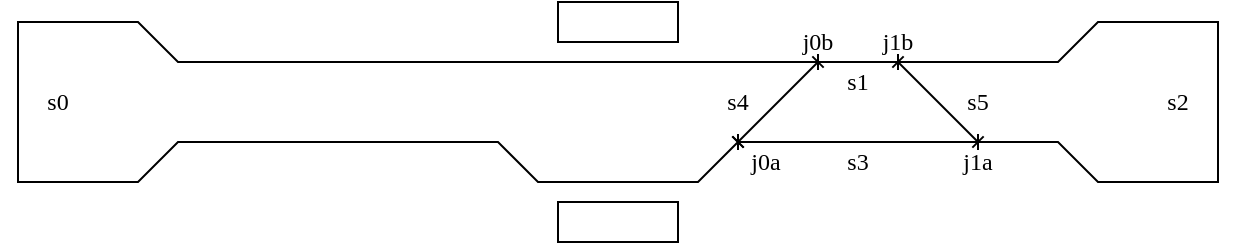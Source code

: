 <mxfile version="20.8.16" type="device" pages="2"><diagram name="v2" id="YnUaao9ZgL63_muq6OQb"><mxGraphModel dx="816" dy="434" grid="1" gridSize="10" guides="1" tooltips="1" connect="1" arrows="1" fold="1" page="1" pageScale="1" pageWidth="827" pageHeight="1169" math="0" shadow="0"><root><mxCell id="0"/><mxCell id="1" parent="0"/><mxCell id="b28ZHeFcu94E5JFnOyzC-1" value="" style="endArrow=baseDash;html=1;rounded=0;startArrow=baseDash;startFill=0;endFill=0;" parent="1" edge="1"><mxGeometry width="50" height="50" relative="1" as="geometry"><mxPoint x="440" y="60" as="sourcePoint"/><mxPoint x="400" y="100" as="targetPoint"/><Array as="points"><mxPoint x="120" y="60"/><mxPoint x="100" y="40"/><mxPoint x="40" y="40"/><mxPoint x="40" y="120"/><mxPoint x="100" y="120"/><mxPoint x="120" y="100"/><mxPoint x="280" y="100"/><mxPoint x="300" y="120"/><mxPoint x="380" y="120"/></Array></mxGeometry></mxCell><mxCell id="b28ZHeFcu94E5JFnOyzC-9" value="" style="endArrow=baseDash;html=1;rounded=0;startArrow=baseDash;startFill=0;endFill=0;" parent="1" edge="1"><mxGeometry width="50" height="50" relative="1" as="geometry"><mxPoint x="400" y="100" as="sourcePoint"/><mxPoint x="520" y="100" as="targetPoint"/></mxGeometry></mxCell><mxCell id="b28ZHeFcu94E5JFnOyzC-10" value="" style="endArrow=baseDash;html=1;rounded=0;startArrow=baseDash;startFill=0;endFill=0;" parent="1" edge="1"><mxGeometry width="50" height="50" relative="1" as="geometry"><mxPoint x="440" y="60" as="sourcePoint"/><mxPoint x="480" y="60" as="targetPoint"/></mxGeometry></mxCell><mxCell id="b28ZHeFcu94E5JFnOyzC-11" value="" style="endArrow=baseDash;html=1;rounded=0;startArrow=baseDash;startFill=0;endFill=0;" parent="1" edge="1"><mxGeometry width="50" height="50" relative="1" as="geometry"><mxPoint x="400" y="100" as="sourcePoint"/><mxPoint x="440" y="60" as="targetPoint"/></mxGeometry></mxCell><mxCell id="b28ZHeFcu94E5JFnOyzC-12" value="" style="endArrow=baseDash;html=1;rounded=0;startArrow=baseDash;startFill=0;endFill=0;" parent="1" edge="1"><mxGeometry width="50" height="50" relative="1" as="geometry"><mxPoint x="520" y="100" as="sourcePoint"/><mxPoint x="480" y="60" as="targetPoint"/></mxGeometry></mxCell><mxCell id="b28ZHeFcu94E5JFnOyzC-14" value="" style="endArrow=baseDash;html=1;rounded=0;startArrow=baseDash;startFill=0;endFill=0;" parent="1" edge="1"><mxGeometry width="50" height="50" relative="1" as="geometry"><mxPoint x="480" y="60" as="sourcePoint"/><mxPoint x="520" y="100" as="targetPoint"/><Array as="points"><mxPoint x="560" y="60"/><mxPoint x="580" y="40"/><mxPoint x="640" y="40"/><mxPoint x="640" y="120"/><mxPoint x="580" y="120"/><mxPoint x="560" y="100"/></Array></mxGeometry></mxCell><mxCell id="b28ZHeFcu94E5JFnOyzC-15" value="" style="rounded=0;whiteSpace=wrap;html=1;" parent="1" vertex="1"><mxGeometry x="310" y="30" width="60" height="20" as="geometry"/></mxCell><mxCell id="zUWISpWSStwopmOI35eP-5" value="j0a" style="text;html=1;strokeColor=none;fillColor=none;align=center;verticalAlign=middle;whiteSpace=wrap;rounded=0;fontFamily=Lucida Console;" parent="1" vertex="1"><mxGeometry x="394" y="100" width="40" height="20" as="geometry"/></mxCell><mxCell id="zUWISpWSStwopmOI35eP-10" value="j0b" style="text;html=1;strokeColor=none;fillColor=none;align=center;verticalAlign=middle;whiteSpace=wrap;rounded=0;fontFamily=Lucida Console;" parent="1" vertex="1"><mxGeometry x="420" y="40" width="40" height="20" as="geometry"/></mxCell><mxCell id="zUWISpWSStwopmOI35eP-11" value="j1a" style="text;html=1;strokeColor=none;fillColor=none;align=center;verticalAlign=middle;whiteSpace=wrap;rounded=0;fontFamily=Lucida Console;" parent="1" vertex="1"><mxGeometry x="500" y="100" width="40" height="20" as="geometry"/></mxCell><mxCell id="zUWISpWSStwopmOI35eP-12" value="j1b" style="text;html=1;strokeColor=none;fillColor=none;align=center;verticalAlign=middle;whiteSpace=wrap;rounded=0;fontFamily=Lucida Console;" parent="1" vertex="1"><mxGeometry x="460" y="40" width="40" height="20" as="geometry"/></mxCell><mxCell id="zUWISpWSStwopmOI35eP-14" value="s0" style="text;html=1;strokeColor=none;fillColor=none;align=center;verticalAlign=middle;whiteSpace=wrap;rounded=0;fontFamily=Lucida Console;" parent="1" vertex="1"><mxGeometry x="40" y="70" width="40" height="20" as="geometry"/></mxCell><mxCell id="zUWISpWSStwopmOI35eP-17" value="s1" style="text;html=1;strokeColor=none;fillColor=none;align=center;verticalAlign=middle;whiteSpace=wrap;rounded=0;fontFamily=Lucida Console;" parent="1" vertex="1"><mxGeometry x="440" y="60" width="40" height="20" as="geometry"/></mxCell><mxCell id="zUWISpWSStwopmOI35eP-18" value="s2" style="text;html=1;strokeColor=none;fillColor=none;align=center;verticalAlign=middle;whiteSpace=wrap;rounded=0;fontFamily=Lucida Console;" parent="1" vertex="1"><mxGeometry x="600" y="70" width="40" height="20" as="geometry"/></mxCell><mxCell id="zUWISpWSStwopmOI35eP-19" value="s3" style="text;html=1;strokeColor=none;fillColor=none;align=center;verticalAlign=middle;whiteSpace=wrap;rounded=0;fontFamily=Lucida Console;" parent="1" vertex="1"><mxGeometry x="440" y="100" width="40" height="20" as="geometry"/></mxCell><mxCell id="zUWISpWSStwopmOI35eP-24" value="s4" style="text;html=1;strokeColor=none;fillColor=none;align=center;verticalAlign=middle;whiteSpace=wrap;rounded=0;fontFamily=Lucida Console;" parent="1" vertex="1"><mxGeometry x="380" y="70" width="40" height="20" as="geometry"/></mxCell><mxCell id="zUWISpWSStwopmOI35eP-25" value="s5" style="text;html=1;strokeColor=none;fillColor=none;align=center;verticalAlign=middle;whiteSpace=wrap;rounded=0;fontFamily=Lucida Console;" parent="1" vertex="1"><mxGeometry x="500" y="70" width="40" height="20" as="geometry"/></mxCell><mxCell id="otQysUnFZSz2SC1vYD-y-1" value="" style="rounded=0;whiteSpace=wrap;html=1;" parent="1" vertex="1"><mxGeometry x="310" y="130" width="60" height="20" as="geometry"/></mxCell></root></mxGraphModel></diagram><diagram name="v1" id="IFGygRtNq5C-5qDEJABb"><mxGraphModel dx="1020" dy="542" grid="1" gridSize="10" guides="1" tooltips="1" connect="1" arrows="1" fold="1" page="1" pageScale="1" pageWidth="827" pageHeight="1169" math="0" shadow="0"><root><mxCell id="SxsefdtrfJNzgVN2meou-0"/><mxCell id="SxsefdtrfJNzgVN2meou-1" parent="SxsefdtrfJNzgVN2meou-0"/><mxCell id="SxsefdtrfJNzgVN2meou-2" value="" style="endArrow=baseDash;html=1;rounded=0;startArrow=baseDash;startFill=0;endFill=0;" parent="SxsefdtrfJNzgVN2meou-1" edge="1"><mxGeometry width="50" height="50" relative="1" as="geometry"><mxPoint x="200" y="60" as="sourcePoint"/><mxPoint x="160" y="100" as="targetPoint"/><Array as="points"><mxPoint x="120" y="60"/><mxPoint x="100" y="40"/><mxPoint x="40" y="40"/><mxPoint x="40" y="120"/><mxPoint x="100" y="120"/><mxPoint x="120" y="100"/></Array></mxGeometry></mxCell><mxCell id="SxsefdtrfJNzgVN2meou-3" value="" style="endArrow=baseDash;html=1;rounded=0;startArrow=baseDash;startFill=0;endFill=0;" parent="SxsefdtrfJNzgVN2meou-1" edge="1"><mxGeometry width="50" height="50" relative="1" as="geometry"><mxPoint x="160" y="100" as="sourcePoint"/><mxPoint x="280" y="100" as="targetPoint"/></mxGeometry></mxCell><mxCell id="SxsefdtrfJNzgVN2meou-4" value="" style="endArrow=baseDash;html=1;rounded=0;startArrow=baseDash;startFill=0;endFill=0;" parent="SxsefdtrfJNzgVN2meou-1" edge="1"><mxGeometry width="50" height="50" relative="1" as="geometry"><mxPoint x="200" y="60" as="sourcePoint"/><mxPoint x="240" y="60" as="targetPoint"/></mxGeometry></mxCell><mxCell id="SxsefdtrfJNzgVN2meou-5" value="" style="endArrow=baseDash;html=1;rounded=0;startArrow=baseDash;startFill=0;endFill=0;" parent="SxsefdtrfJNzgVN2meou-1" edge="1"><mxGeometry width="50" height="50" relative="1" as="geometry"><mxPoint x="160" y="100" as="sourcePoint"/><mxPoint x="200" y="60" as="targetPoint"/></mxGeometry></mxCell><mxCell id="SxsefdtrfJNzgVN2meou-6" value="" style="endArrow=baseDash;html=1;rounded=0;startArrow=baseDash;startFill=0;endFill=0;" parent="SxsefdtrfJNzgVN2meou-1" edge="1"><mxGeometry width="50" height="50" relative="1" as="geometry"><mxPoint x="280" y="100" as="sourcePoint"/><mxPoint x="240" y="60" as="targetPoint"/></mxGeometry></mxCell><mxCell id="SxsefdtrfJNzgVN2meou-7" value="" style="endArrow=baseDash;html=1;rounded=0;startArrow=baseDash;startFill=0;endFill=0;" parent="SxsefdtrfJNzgVN2meou-1" edge="1"><mxGeometry width="50" height="50" relative="1" as="geometry"><mxPoint x="400" y="100" as="sourcePoint"/><mxPoint x="280" y="100.0" as="targetPoint"/><Array as="points"><mxPoint x="380" y="120"/><mxPoint x="300" y="120"/></Array></mxGeometry></mxCell><mxCell id="SxsefdtrfJNzgVN2meou-8" value="" style="endArrow=baseDash;html=1;rounded=0;startArrow=baseDash;startFill=0;endFill=0;" parent="SxsefdtrfJNzgVN2meou-1" edge="1"><mxGeometry width="50" height="50" relative="1" as="geometry"><mxPoint x="400" y="100" as="sourcePoint"/><mxPoint x="520" y="100" as="targetPoint"/></mxGeometry></mxCell><mxCell id="SxsefdtrfJNzgVN2meou-9" value="" style="endArrow=baseDash;html=1;rounded=0;startArrow=baseDash;startFill=0;endFill=0;" parent="SxsefdtrfJNzgVN2meou-1" edge="1"><mxGeometry width="50" height="50" relative="1" as="geometry"><mxPoint x="440" y="60" as="sourcePoint"/><mxPoint x="480" y="60" as="targetPoint"/></mxGeometry></mxCell><mxCell id="SxsefdtrfJNzgVN2meou-10" value="" style="endArrow=baseDash;html=1;rounded=0;startArrow=baseDash;startFill=0;endFill=0;" parent="SxsefdtrfJNzgVN2meou-1" edge="1"><mxGeometry width="50" height="50" relative="1" as="geometry"><mxPoint x="400" y="100" as="sourcePoint"/><mxPoint x="440" y="60" as="targetPoint"/></mxGeometry></mxCell><mxCell id="SxsefdtrfJNzgVN2meou-11" value="" style="endArrow=baseDash;html=1;rounded=0;startArrow=baseDash;startFill=0;endFill=0;" parent="SxsefdtrfJNzgVN2meou-1" edge="1"><mxGeometry width="50" height="50" relative="1" as="geometry"><mxPoint x="520" y="100" as="sourcePoint"/><mxPoint x="480" y="60" as="targetPoint"/></mxGeometry></mxCell><mxCell id="SxsefdtrfJNzgVN2meou-12" value="" style="endArrow=baseDash;html=1;rounded=0;startArrow=baseDash;startFill=0;endFill=0;" parent="SxsefdtrfJNzgVN2meou-1" edge="1"><mxGeometry width="50" height="50" relative="1" as="geometry"><mxPoint x="240" y="60" as="sourcePoint"/><mxPoint x="440" y="60" as="targetPoint"/></mxGeometry></mxCell><mxCell id="SxsefdtrfJNzgVN2meou-13" value="" style="endArrow=baseDash;html=1;rounded=0;startArrow=baseDash;startFill=0;endFill=0;" parent="SxsefdtrfJNzgVN2meou-1" edge="1"><mxGeometry width="50" height="50" relative="1" as="geometry"><mxPoint x="480" y="60" as="sourcePoint"/><mxPoint x="520" y="100" as="targetPoint"/><Array as="points"><mxPoint x="560" y="60"/><mxPoint x="580" y="40"/><mxPoint x="640" y="40"/><mxPoint x="640" y="120"/><mxPoint x="580" y="120"/><mxPoint x="560" y="100"/></Array></mxGeometry></mxCell><mxCell id="SxsefdtrfJNzgVN2meou-14" value="" style="rounded=0;whiteSpace=wrap;html=1;" parent="SxsefdtrfJNzgVN2meou-1" vertex="1"><mxGeometry x="310" y="80" width="60" height="20" as="geometry"/></mxCell><mxCell id="SxsefdtrfJNzgVN2meou-15" value="j0b" style="text;html=1;strokeColor=none;fillColor=none;align=center;verticalAlign=middle;whiteSpace=wrap;rounded=0;fontFamily=Lucida Console;" parent="SxsefdtrfJNzgVN2meou-1" vertex="1"><mxGeometry x="180" y="40" width="40" height="20" as="geometry"/></mxCell><mxCell id="SxsefdtrfJNzgVN2meou-16" value="j0a" style="text;html=1;strokeColor=none;fillColor=none;align=center;verticalAlign=middle;whiteSpace=wrap;rounded=0;fontFamily=Lucida Console;" parent="SxsefdtrfJNzgVN2meou-1" vertex="1"><mxGeometry x="140" y="100" width="40" height="20" as="geometry"/></mxCell><mxCell id="SxsefdtrfJNzgVN2meou-17" value="j1b" style="text;html=1;strokeColor=none;fillColor=none;align=center;verticalAlign=middle;whiteSpace=wrap;rounded=0;fontFamily=Lucida Console;" parent="SxsefdtrfJNzgVN2meou-1" vertex="1"><mxGeometry x="220" y="40" width="40" height="20" as="geometry"/></mxCell><mxCell id="SxsefdtrfJNzgVN2meou-18" value="j1a" style="text;html=1;strokeColor=none;fillColor=none;align=center;verticalAlign=middle;whiteSpace=wrap;rounded=0;fontFamily=Lucida Console;" parent="SxsefdtrfJNzgVN2meou-1" vertex="1"><mxGeometry x="250" y="100" width="40" height="20" as="geometry"/></mxCell><mxCell id="SxsefdtrfJNzgVN2meou-19" value="j2a" style="text;html=1;strokeColor=none;fillColor=none;align=center;verticalAlign=middle;whiteSpace=wrap;rounded=0;fontFamily=Lucida Console;" parent="SxsefdtrfJNzgVN2meou-1" vertex="1"><mxGeometry x="390" y="100" width="40" height="20" as="geometry"/></mxCell><mxCell id="SxsefdtrfJNzgVN2meou-20" value="j2b" style="text;html=1;strokeColor=none;fillColor=none;align=center;verticalAlign=middle;whiteSpace=wrap;rounded=0;fontFamily=Lucida Console;" parent="SxsefdtrfJNzgVN2meou-1" vertex="1"><mxGeometry x="420" y="40" width="40" height="20" as="geometry"/></mxCell><mxCell id="SxsefdtrfJNzgVN2meou-21" value="j3a" style="text;html=1;strokeColor=none;fillColor=none;align=center;verticalAlign=middle;whiteSpace=wrap;rounded=0;fontFamily=Lucida Console;" parent="SxsefdtrfJNzgVN2meou-1" vertex="1"><mxGeometry x="500" y="100" width="40" height="20" as="geometry"/></mxCell><mxCell id="SxsefdtrfJNzgVN2meou-22" value="j3a" style="text;html=1;strokeColor=none;fillColor=none;align=center;verticalAlign=middle;whiteSpace=wrap;rounded=0;fontFamily=Lucida Console;" parent="SxsefdtrfJNzgVN2meou-1" vertex="1"><mxGeometry x="460" y="40" width="40" height="20" as="geometry"/></mxCell><mxCell id="SxsefdtrfJNzgVN2meou-23" value="s00" style="text;html=1;strokeColor=none;fillColor=none;align=center;verticalAlign=middle;whiteSpace=wrap;rounded=0;fontFamily=Lucida Console;" parent="SxsefdtrfJNzgVN2meou-1" vertex="1"><mxGeometry x="40" y="70" width="40" height="20" as="geometry"/></mxCell><mxCell id="SxsefdtrfJNzgVN2meou-24" value="s01" style="text;html=1;strokeColor=none;fillColor=none;align=center;verticalAlign=middle;whiteSpace=wrap;rounded=0;fontFamily=Lucida Console;" parent="SxsefdtrfJNzgVN2meou-1" vertex="1"><mxGeometry x="200" y="60" width="40" height="20" as="geometry"/></mxCell><mxCell id="SxsefdtrfJNzgVN2meou-25" value="s02" style="text;html=1;strokeColor=none;fillColor=none;align=center;verticalAlign=middle;whiteSpace=wrap;rounded=0;fontFamily=Lucida Console;" parent="SxsefdtrfJNzgVN2meou-1" vertex="1"><mxGeometry x="320" y="60" width="40" height="20" as="geometry"/></mxCell><mxCell id="SxsefdtrfJNzgVN2meou-26" value="s03" style="text;html=1;strokeColor=none;fillColor=none;align=center;verticalAlign=middle;whiteSpace=wrap;rounded=0;fontFamily=Lucida Console;" parent="SxsefdtrfJNzgVN2meou-1" vertex="1"><mxGeometry x="440" y="60" width="40" height="20" as="geometry"/></mxCell><mxCell id="SxsefdtrfJNzgVN2meou-27" value="s04" style="text;html=1;strokeColor=none;fillColor=none;align=center;verticalAlign=middle;whiteSpace=wrap;rounded=0;fontFamily=Lucida Console;" parent="SxsefdtrfJNzgVN2meou-1" vertex="1"><mxGeometry x="600" y="70" width="40" height="20" as="geometry"/></mxCell><mxCell id="SxsefdtrfJNzgVN2meou-28" value="s05" style="text;html=1;strokeColor=none;fillColor=none;align=center;verticalAlign=middle;whiteSpace=wrap;rounded=0;fontFamily=Lucida Console;" parent="SxsefdtrfJNzgVN2meou-1" vertex="1"><mxGeometry x="440" y="100" width="40" height="20" as="geometry"/></mxCell><mxCell id="SxsefdtrfJNzgVN2meou-29" value="s06" style="text;html=1;strokeColor=none;fillColor=none;align=center;verticalAlign=middle;whiteSpace=wrap;rounded=0;fontFamily=Lucida Console;" parent="SxsefdtrfJNzgVN2meou-1" vertex="1"><mxGeometry x="320" y="100" width="40" height="20" as="geometry"/></mxCell><mxCell id="SxsefdtrfJNzgVN2meou-30" value="s07" style="text;html=1;strokeColor=none;fillColor=none;align=center;verticalAlign=middle;whiteSpace=wrap;rounded=0;fontFamily=Lucida Console;" parent="SxsefdtrfJNzgVN2meou-1" vertex="1"><mxGeometry x="200" y="100" width="40" height="20" as="geometry"/></mxCell><mxCell id="SxsefdtrfJNzgVN2meou-31" value="s08" style="text;html=1;strokeColor=none;fillColor=none;align=center;verticalAlign=middle;whiteSpace=wrap;rounded=0;fontFamily=Lucida Console;" parent="SxsefdtrfJNzgVN2meou-1" vertex="1"><mxGeometry x="140" y="70" width="40" height="20" as="geometry"/></mxCell><mxCell id="SxsefdtrfJNzgVN2meou-32" value="s09" style="text;html=1;strokeColor=none;fillColor=none;align=center;verticalAlign=middle;whiteSpace=wrap;rounded=0;fontFamily=Lucida Console;" parent="SxsefdtrfJNzgVN2meou-1" vertex="1"><mxGeometry x="260" y="70" width="40" height="20" as="geometry"/></mxCell><mxCell id="SxsefdtrfJNzgVN2meou-33" value="s10" style="text;html=1;strokeColor=none;fillColor=none;align=center;verticalAlign=middle;whiteSpace=wrap;rounded=0;fontFamily=Lucida Console;" parent="SxsefdtrfJNzgVN2meou-1" vertex="1"><mxGeometry x="380" y="70" width="40" height="20" as="geometry"/></mxCell><mxCell id="SxsefdtrfJNzgVN2meou-34" value="s11" style="text;html=1;strokeColor=none;fillColor=none;align=center;verticalAlign=middle;whiteSpace=wrap;rounded=0;fontFamily=Lucida Console;" parent="SxsefdtrfJNzgVN2meou-1" vertex="1"><mxGeometry x="500" y="70" width="40" height="20" as="geometry"/></mxCell></root></mxGraphModel></diagram></mxfile>